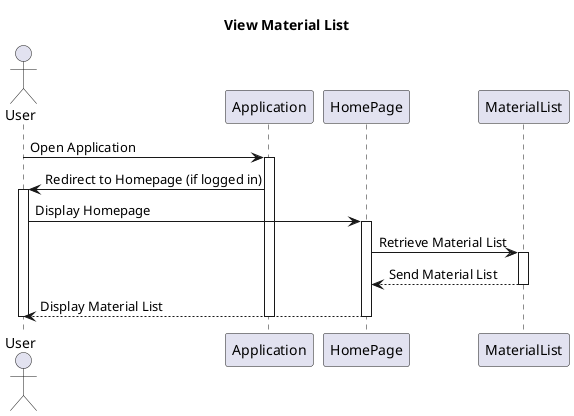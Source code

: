 @startuml
title View Material List

actor User
participant Application
participant HomePage
participant MaterialList

User -> Application: Open Application
activate Application
Application -> User: Redirect to Homepage (if logged in)
activate User
User -> HomePage: Display Homepage
activate HomePage
HomePage -> MaterialList: Retrieve Material List
activate MaterialList
MaterialList --> HomePage: Send Material List
deactivate MaterialList
HomePage --> User: Display Material List
deactivate HomePage
deactivate User
deactivate Application
@enduml